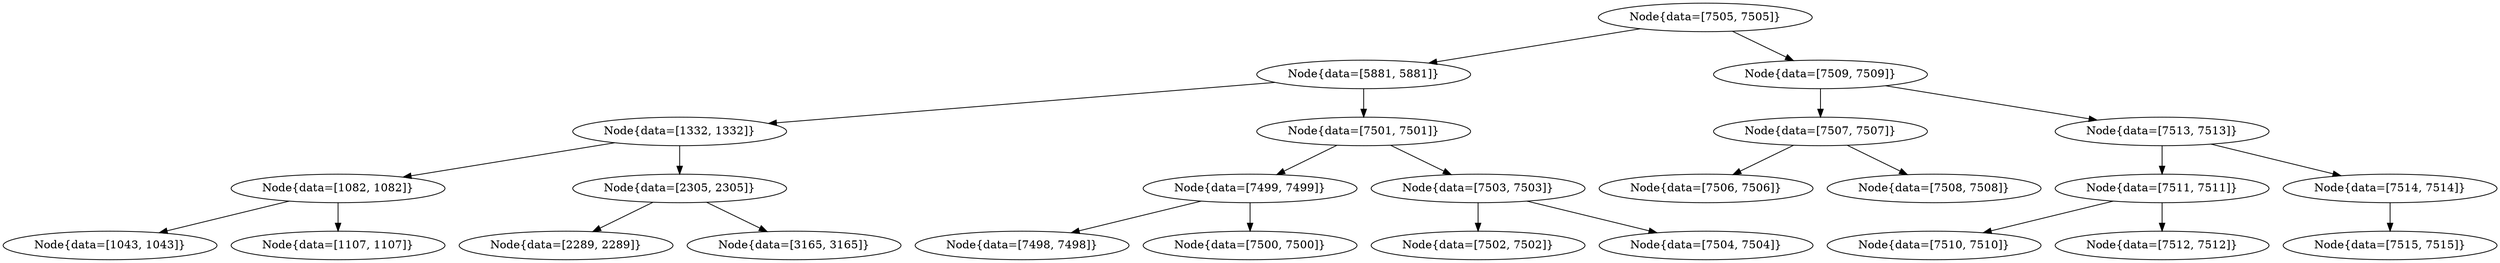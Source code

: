 digraph G{
279012331 [label="Node{data=[7505, 7505]}"]
279012331 -> 2058551450
2058551450 [label="Node{data=[5881, 5881]}"]
2058551450 -> 92670944
92670944 [label="Node{data=[1332, 1332]}"]
92670944 -> 1744942336
1744942336 [label="Node{data=[1082, 1082]}"]
1744942336 -> 1940139472
1940139472 [label="Node{data=[1043, 1043]}"]
1744942336 -> 292639982
292639982 [label="Node{data=[1107, 1107]}"]
92670944 -> 605918251
605918251 [label="Node{data=[2305, 2305]}"]
605918251 -> 1095863325
1095863325 [label="Node{data=[2289, 2289]}"]
605918251 -> 323613514
323613514 [label="Node{data=[3165, 3165]}"]
2058551450 -> 142869481
142869481 [label="Node{data=[7501, 7501]}"]
142869481 -> 1089499678
1089499678 [label="Node{data=[7499, 7499]}"]
1089499678 -> 227295097
227295097 [label="Node{data=[7498, 7498]}"]
1089499678 -> 1359175201
1359175201 [label="Node{data=[7500, 7500]}"]
142869481 -> 2041615523
2041615523 [label="Node{data=[7503, 7503]}"]
2041615523 -> 982739209
982739209 [label="Node{data=[7502, 7502]}"]
2041615523 -> 1443430101
1443430101 [label="Node{data=[7504, 7504]}"]
279012331 -> 489771107
489771107 [label="Node{data=[7509, 7509]}"]
489771107 -> 1616501482
1616501482 [label="Node{data=[7507, 7507]}"]
1616501482 -> 1101216969
1101216969 [label="Node{data=[7506, 7506]}"]
1616501482 -> 1347193982
1347193982 [label="Node{data=[7508, 7508]}"]
489771107 -> 1206479964
1206479964 [label="Node{data=[7513, 7513]}"]
1206479964 -> 1766420673
1766420673 [label="Node{data=[7511, 7511]}"]
1766420673 -> 836000853
836000853 [label="Node{data=[7510, 7510]}"]
1766420673 -> 89065837
89065837 [label="Node{data=[7512, 7512]}"]
1206479964 -> 155721236
155721236 [label="Node{data=[7514, 7514]}"]
155721236 -> 723888260
723888260 [label="Node{data=[7515, 7515]}"]
}